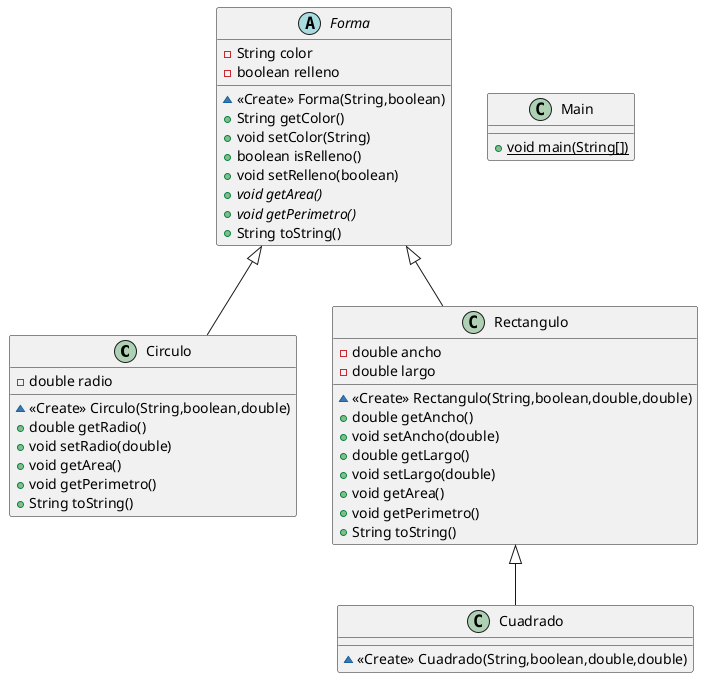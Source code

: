 @startuml
class Circulo {
- double radio
~ <<Create>> Circulo(String,boolean,double)
+ double getRadio()
+ void setRadio(double)
+ void getArea()
+ void getPerimetro()
+ String toString()
}
class Cuadrado {
~ <<Create>> Cuadrado(String,boolean,double,double)
}
abstract class Forma {
- String color
- boolean relleno
~ <<Create>> Forma(String,boolean)
+ String getColor()
+ void setColor(String)
+ boolean isRelleno()
+ void setRelleno(boolean)
+ {abstract}void getArea()
+ {abstract}void getPerimetro()
+ String toString()
}
class Rectangulo {
- double ancho
- double largo
~ <<Create>> Rectangulo(String,boolean,double,double)
+ double getAncho()
+ void setAncho(double)
+ double getLargo()
+ void setLargo(double)
+ void getArea()
+ void getPerimetro()
+ String toString()
}
class Main {
+ {static} void main(String[])
}


Forma <|-- Circulo
Rectangulo <|-- Cuadrado
Forma <|-- Rectangulo
@enduml